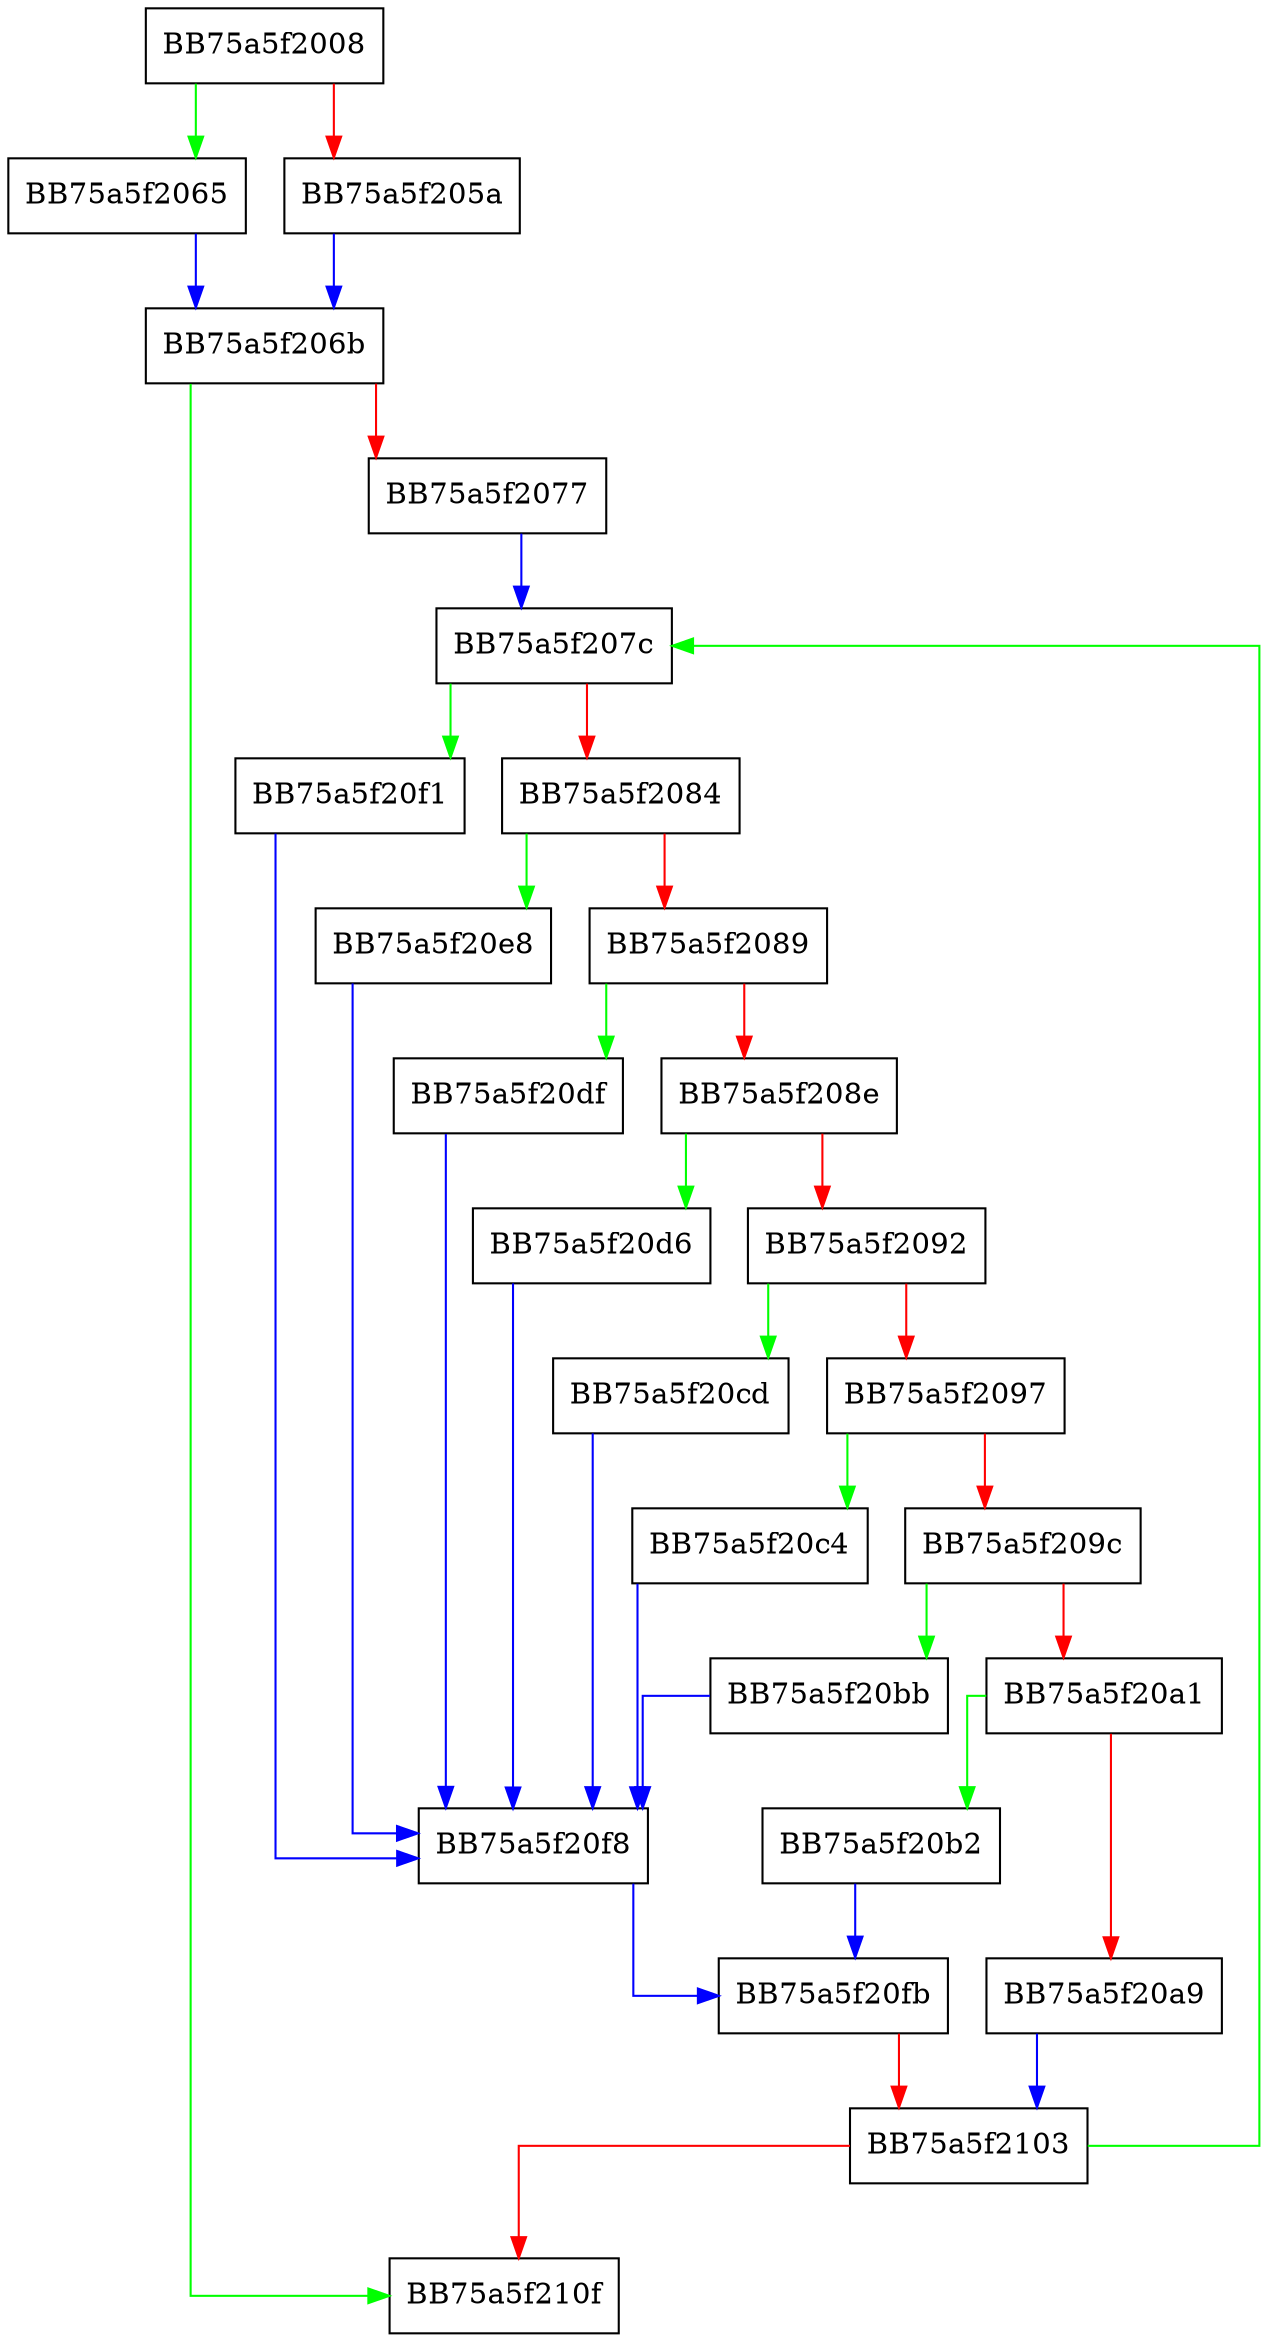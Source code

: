 digraph escape_string {
  node [shape="box"];
  graph [splines=ortho];
  BB75a5f2008 -> BB75a5f2065 [color="green"];
  BB75a5f2008 -> BB75a5f205a [color="red"];
  BB75a5f205a -> BB75a5f206b [color="blue"];
  BB75a5f2065 -> BB75a5f206b [color="blue"];
  BB75a5f206b -> BB75a5f210f [color="green"];
  BB75a5f206b -> BB75a5f2077 [color="red"];
  BB75a5f2077 -> BB75a5f207c [color="blue"];
  BB75a5f207c -> BB75a5f20f1 [color="green"];
  BB75a5f207c -> BB75a5f2084 [color="red"];
  BB75a5f2084 -> BB75a5f20e8 [color="green"];
  BB75a5f2084 -> BB75a5f2089 [color="red"];
  BB75a5f2089 -> BB75a5f20df [color="green"];
  BB75a5f2089 -> BB75a5f208e [color="red"];
  BB75a5f208e -> BB75a5f20d6 [color="green"];
  BB75a5f208e -> BB75a5f2092 [color="red"];
  BB75a5f2092 -> BB75a5f20cd [color="green"];
  BB75a5f2092 -> BB75a5f2097 [color="red"];
  BB75a5f2097 -> BB75a5f20c4 [color="green"];
  BB75a5f2097 -> BB75a5f209c [color="red"];
  BB75a5f209c -> BB75a5f20bb [color="green"];
  BB75a5f209c -> BB75a5f20a1 [color="red"];
  BB75a5f20a1 -> BB75a5f20b2 [color="green"];
  BB75a5f20a1 -> BB75a5f20a9 [color="red"];
  BB75a5f20a9 -> BB75a5f2103 [color="blue"];
  BB75a5f20b2 -> BB75a5f20fb [color="blue"];
  BB75a5f20bb -> BB75a5f20f8 [color="blue"];
  BB75a5f20c4 -> BB75a5f20f8 [color="blue"];
  BB75a5f20cd -> BB75a5f20f8 [color="blue"];
  BB75a5f20d6 -> BB75a5f20f8 [color="blue"];
  BB75a5f20df -> BB75a5f20f8 [color="blue"];
  BB75a5f20e8 -> BB75a5f20f8 [color="blue"];
  BB75a5f20f1 -> BB75a5f20f8 [color="blue"];
  BB75a5f20f8 -> BB75a5f20fb [color="blue"];
  BB75a5f20fb -> BB75a5f2103 [color="red"];
  BB75a5f2103 -> BB75a5f207c [color="green"];
  BB75a5f2103 -> BB75a5f210f [color="red"];
}